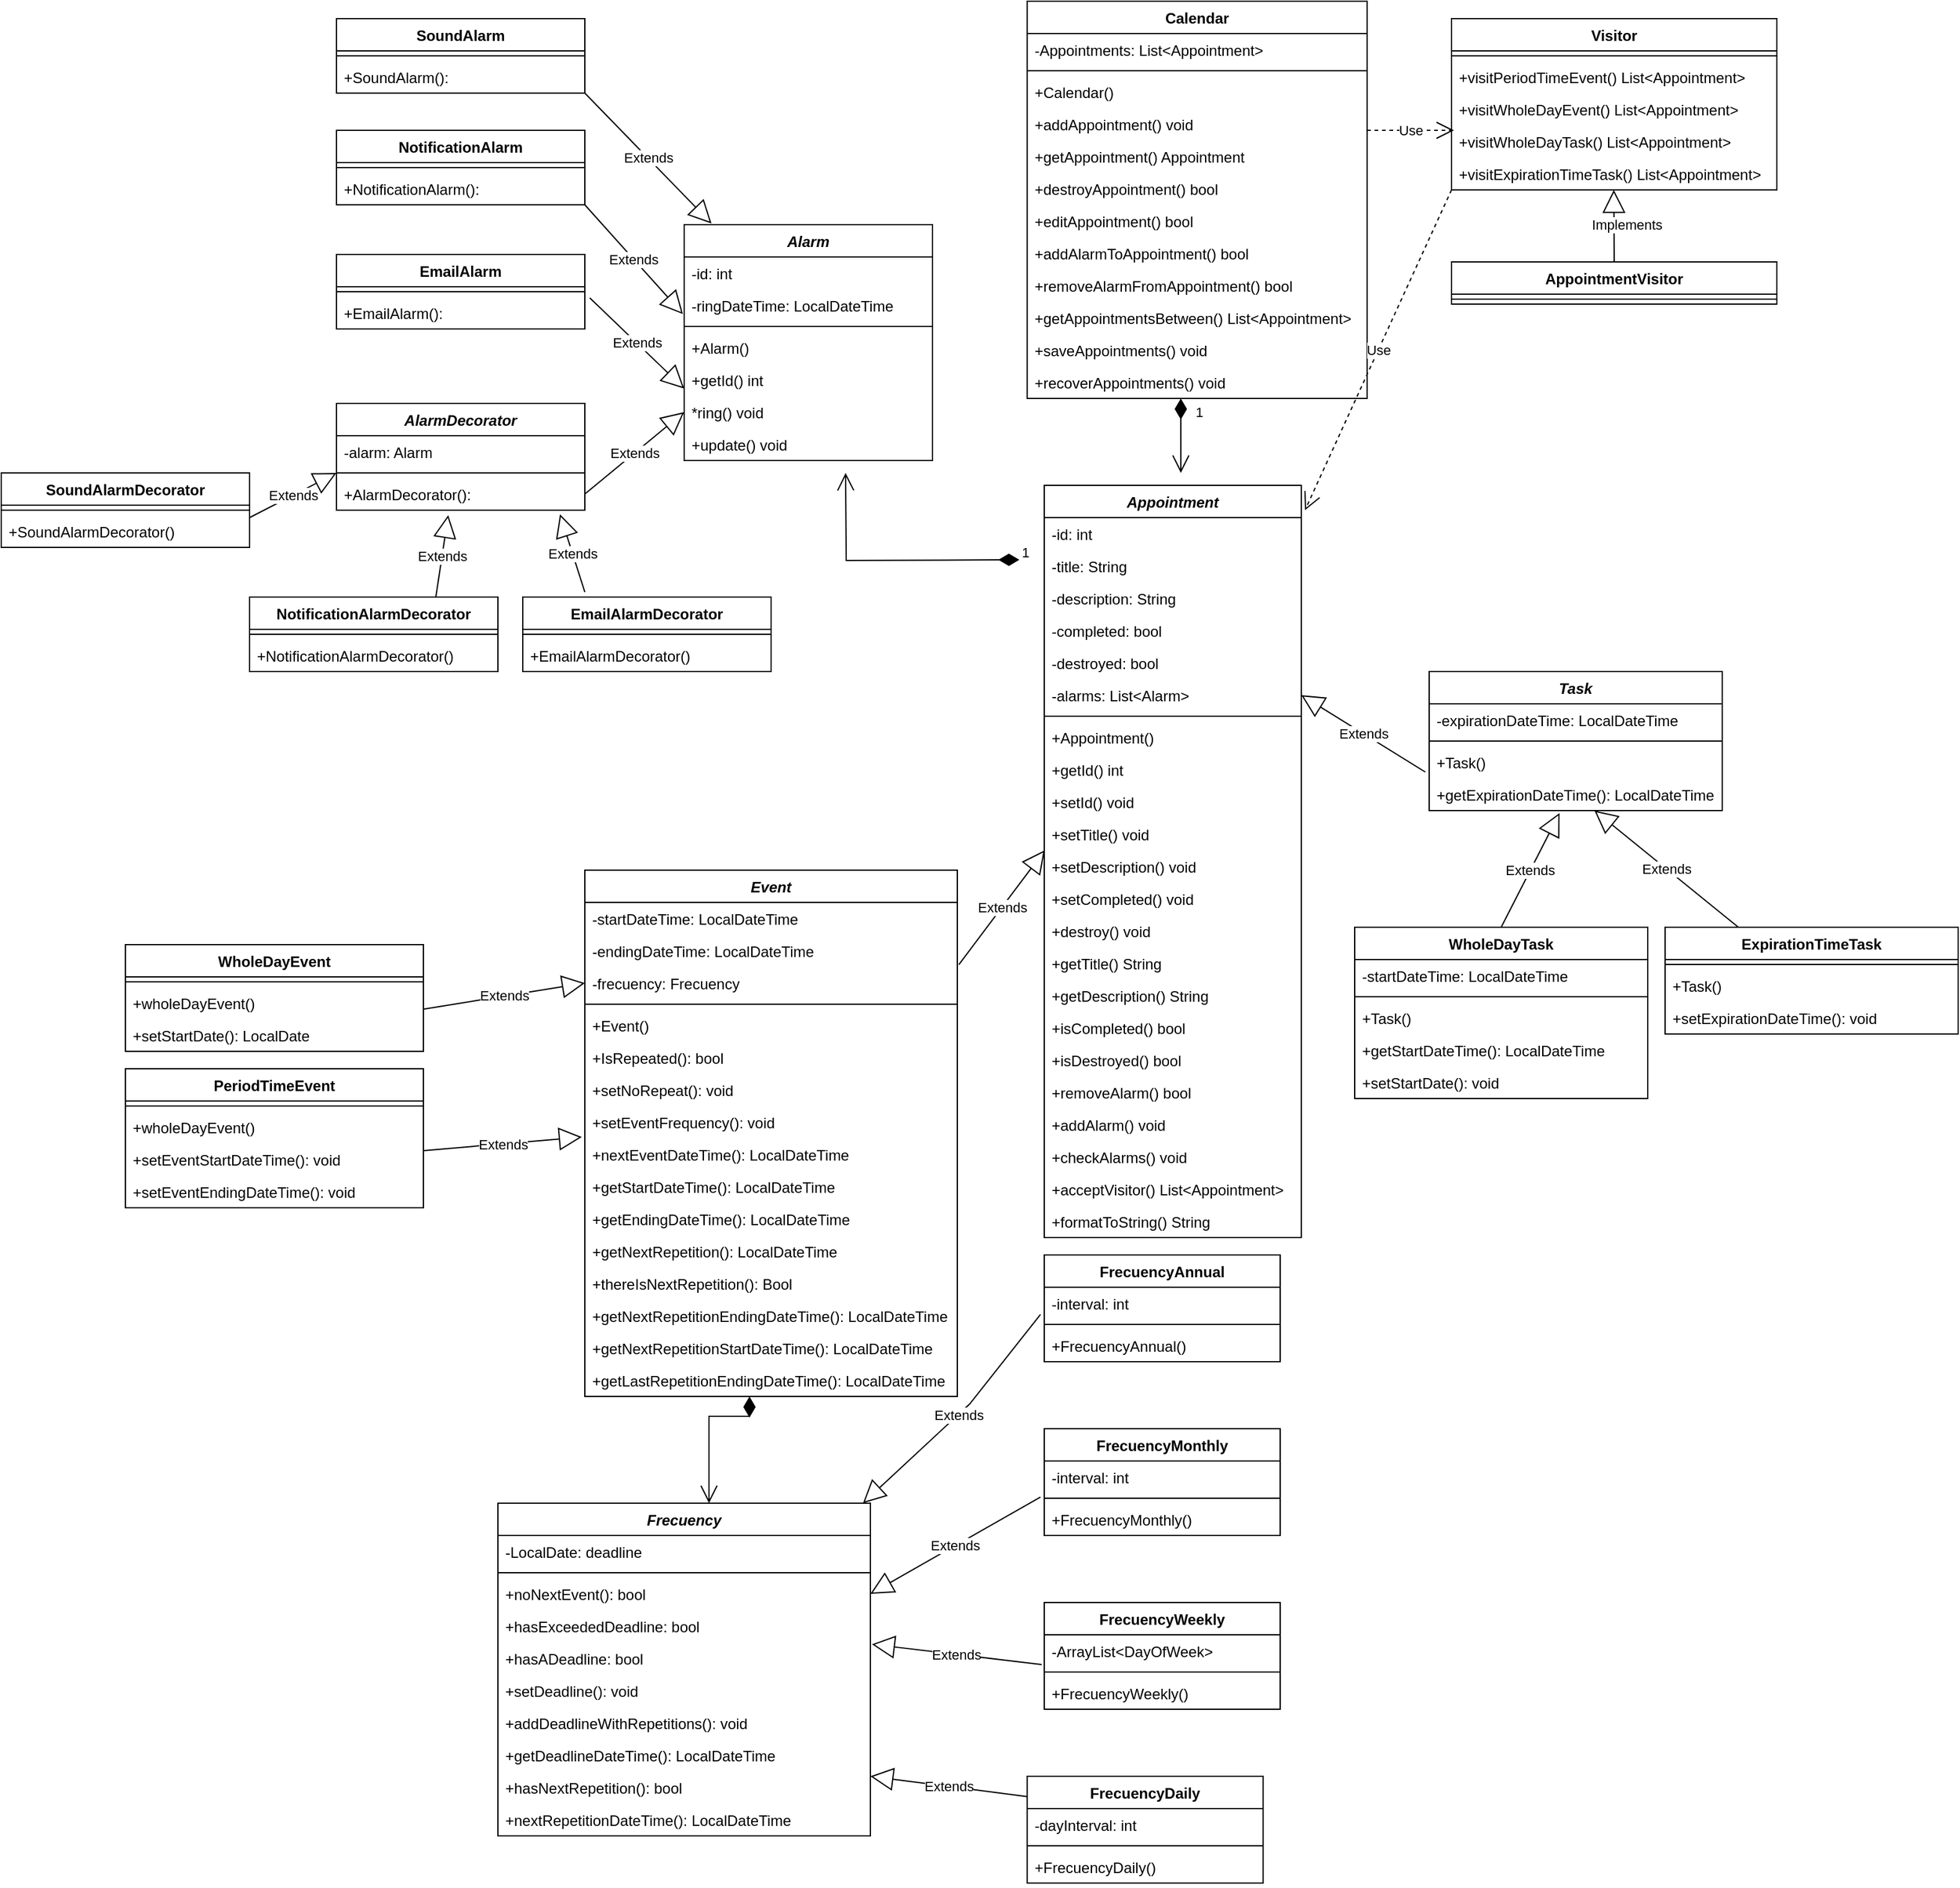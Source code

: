<mxfile version="20.3.0" type="device"><diagram id="C5RBs43oDa-KdzZeNtuy" name="Page-1"><mxGraphModel dx="2248" dy="2073" grid="1" gridSize="10" guides="1" tooltips="1" connect="1" arrows="1" fold="1" page="1" pageScale="1" pageWidth="827" pageHeight="1169" math="0" shadow="0"><root><mxCell id="WIyWlLk6GJQsqaUBKTNV-0"/><mxCell id="WIyWlLk6GJQsqaUBKTNV-1" parent="WIyWlLk6GJQsqaUBKTNV-0"/><mxCell id="myh4uGRj-QD2Ys2QT38W-1" value="Calendar" style="swimlane;fontStyle=1;align=center;verticalAlign=top;childLayout=stackLayout;horizontal=1;startSize=26;horizontalStack=0;resizeParent=1;resizeParentMax=0;resizeLast=0;collapsible=1;marginBottom=0;" parent="WIyWlLk6GJQsqaUBKTNV-1" vertex="1"><mxGeometry x="736.25" y="-230" width="273.75" height="320" as="geometry"/></mxCell><mxCell id="myh4uGRj-QD2Ys2QT38W-2" value="-Appointments: List&lt;Appointment&gt;" style="text;strokeColor=none;fillColor=none;align=left;verticalAlign=top;spacingLeft=4;spacingRight=4;overflow=hidden;rotatable=0;points=[[0,0.5],[1,0.5]];portConstraint=eastwest;" parent="myh4uGRj-QD2Ys2QT38W-1" vertex="1"><mxGeometry y="26" width="273.75" height="26" as="geometry"/></mxCell><mxCell id="myh4uGRj-QD2Ys2QT38W-4" value="" style="line;strokeWidth=1;fillColor=none;align=left;verticalAlign=middle;spacingTop=-1;spacingLeft=3;spacingRight=3;rotatable=0;labelPosition=right;points=[];portConstraint=eastwest;strokeColor=inherit;" parent="myh4uGRj-QD2Ys2QT38W-1" vertex="1"><mxGeometry y="52" width="273.75" height="8" as="geometry"/></mxCell><mxCell id="myh4uGRj-QD2Ys2QT38W-5" value="+Calendar()" style="text;strokeColor=none;fillColor=none;align=left;verticalAlign=top;spacingLeft=4;spacingRight=4;overflow=hidden;rotatable=0;points=[[0,0.5],[1,0.5]];portConstraint=eastwest;" parent="myh4uGRj-QD2Ys2QT38W-1" vertex="1"><mxGeometry y="60" width="273.75" height="26" as="geometry"/></mxCell><mxCell id="myh4uGRj-QD2Ys2QT38W-6" value="+addAppointment() void" style="text;strokeColor=none;fillColor=none;align=left;verticalAlign=top;spacingLeft=4;spacingRight=4;overflow=hidden;rotatable=0;points=[[0,0.5],[1,0.5]];portConstraint=eastwest;" parent="myh4uGRj-QD2Ys2QT38W-1" vertex="1"><mxGeometry y="86" width="273.75" height="26" as="geometry"/></mxCell><mxCell id="myh4uGRj-QD2Ys2QT38W-7" value="+getAppointment() Appointment" style="text;strokeColor=none;fillColor=none;align=left;verticalAlign=top;spacingLeft=4;spacingRight=4;overflow=hidden;rotatable=0;points=[[0,0.5],[1,0.5]];portConstraint=eastwest;" parent="myh4uGRj-QD2Ys2QT38W-1" vertex="1"><mxGeometry y="112" width="273.75" height="26" as="geometry"/></mxCell><mxCell id="myh4uGRj-QD2Ys2QT38W-8" value="+destroyAppointment() bool" style="text;strokeColor=none;fillColor=none;align=left;verticalAlign=top;spacingLeft=4;spacingRight=4;overflow=hidden;rotatable=0;points=[[0,0.5],[1,0.5]];portConstraint=eastwest;" parent="myh4uGRj-QD2Ys2QT38W-1" vertex="1"><mxGeometry y="138" width="273.75" height="26" as="geometry"/></mxCell><mxCell id="myh4uGRj-QD2Ys2QT38W-9" value="+editAppointment() bool" style="text;strokeColor=none;fillColor=none;align=left;verticalAlign=top;spacingLeft=4;spacingRight=4;overflow=hidden;rotatable=0;points=[[0,0.5],[1,0.5]];portConstraint=eastwest;" parent="myh4uGRj-QD2Ys2QT38W-1" vertex="1"><mxGeometry y="164" width="273.75" height="26" as="geometry"/></mxCell><mxCell id="Q7igFOliYhDdtTMrkHrr-0" value="+addAlarmToAppointment() bool" style="text;strokeColor=none;fillColor=none;align=left;verticalAlign=top;spacingLeft=4;spacingRight=4;overflow=hidden;rotatable=0;points=[[0,0.5],[1,0.5]];portConstraint=eastwest;" parent="myh4uGRj-QD2Ys2QT38W-1" vertex="1"><mxGeometry y="190" width="273.75" height="26" as="geometry"/></mxCell><mxCell id="Q7igFOliYhDdtTMrkHrr-1" value="+removeAlarmFromAppointment() bool" style="text;strokeColor=none;fillColor=none;align=left;verticalAlign=top;spacingLeft=4;spacingRight=4;overflow=hidden;rotatable=0;points=[[0,0.5],[1,0.5]];portConstraint=eastwest;" parent="myh4uGRj-QD2Ys2QT38W-1" vertex="1"><mxGeometry y="216" width="273.75" height="26" as="geometry"/></mxCell><mxCell id="WIIDIEkbApEfg6aCbq2t-8" value="+getAppointmentsBetween() List&lt;Appointment&gt;" style="text;strokeColor=none;fillColor=none;align=left;verticalAlign=top;spacingLeft=4;spacingRight=4;overflow=hidden;rotatable=0;points=[[0,0.5],[1,0.5]];portConstraint=eastwest;" parent="myh4uGRj-QD2Ys2QT38W-1" vertex="1"><mxGeometry y="242" width="273.75" height="26" as="geometry"/></mxCell><mxCell id="emJ-C7WNxWBe1-wjhhV_-0" value="+saveAppointments() void" style="text;strokeColor=none;fillColor=none;align=left;verticalAlign=top;spacingLeft=4;spacingRight=4;overflow=hidden;rotatable=0;points=[[0,0.5],[1,0.5]];portConstraint=eastwest;" parent="myh4uGRj-QD2Ys2QT38W-1" vertex="1"><mxGeometry y="268" width="273.75" height="26" as="geometry"/></mxCell><mxCell id="emJ-C7WNxWBe1-wjhhV_-1" value="+recoverAppointments() void" style="text;strokeColor=none;fillColor=none;align=left;verticalAlign=top;spacingLeft=4;spacingRight=4;overflow=hidden;rotatable=0;points=[[0,0.5],[1,0.5]];portConstraint=eastwest;" parent="myh4uGRj-QD2Ys2QT38W-1" vertex="1"><mxGeometry y="294" width="273.75" height="26" as="geometry"/></mxCell><mxCell id="myh4uGRj-QD2Ys2QT38W-11" value="Event" style="swimlane;fontStyle=3;align=center;verticalAlign=top;childLayout=stackLayout;horizontal=1;startSize=26;horizontalStack=0;resizeParent=1;resizeParentMax=0;resizeLast=0;collapsible=1;marginBottom=0;" parent="WIyWlLk6GJQsqaUBKTNV-1" vertex="1"><mxGeometry x="380" y="470" width="300" height="424" as="geometry"/></mxCell><mxCell id="myh4uGRj-QD2Ys2QT38W-13" value="-startDateTime: LocalDateTime" style="text;strokeColor=none;fillColor=none;align=left;verticalAlign=top;spacingLeft=4;spacingRight=4;overflow=hidden;rotatable=0;points=[[0,0.5],[1,0.5]];portConstraint=eastwest;" parent="myh4uGRj-QD2Ys2QT38W-11" vertex="1"><mxGeometry y="26" width="300" height="26" as="geometry"/></mxCell><mxCell id="f-iQGvYOYJZAraSMSVgm-6" value="-endingDateTime: LocalDateTime" style="text;strokeColor=none;fillColor=none;align=left;verticalAlign=top;spacingLeft=4;spacingRight=4;overflow=hidden;rotatable=0;points=[[0,0.5],[1,0.5]];portConstraint=eastwest;" parent="myh4uGRj-QD2Ys2QT38W-11" vertex="1"><mxGeometry y="52" width="300" height="26" as="geometry"/></mxCell><mxCell id="myh4uGRj-QD2Ys2QT38W-14" value="-frecuency: Frecuency" style="text;strokeColor=none;fillColor=none;align=left;verticalAlign=top;spacingLeft=4;spacingRight=4;overflow=hidden;rotatable=0;points=[[0,0.5],[1,0.5]];portConstraint=eastwest;" parent="myh4uGRj-QD2Ys2QT38W-11" vertex="1"><mxGeometry y="78" width="300" height="26" as="geometry"/></mxCell><mxCell id="myh4uGRj-QD2Ys2QT38W-15" value="" style="line;strokeWidth=1;fillColor=none;align=left;verticalAlign=middle;spacingTop=-1;spacingLeft=3;spacingRight=3;rotatable=0;labelPosition=right;points=[];portConstraint=eastwest;strokeColor=inherit;" parent="myh4uGRj-QD2Ys2QT38W-11" vertex="1"><mxGeometry y="104" width="300" height="8" as="geometry"/></mxCell><mxCell id="myh4uGRj-QD2Ys2QT38W-16" value="+Event()" style="text;strokeColor=none;fillColor=none;align=left;verticalAlign=top;spacingLeft=4;spacingRight=4;overflow=hidden;rotatable=0;points=[[0,0.5],[1,0.5]];portConstraint=eastwest;" parent="myh4uGRj-QD2Ys2QT38W-11" vertex="1"><mxGeometry y="112" width="300" height="26" as="geometry"/></mxCell><mxCell id="myh4uGRj-QD2Ys2QT38W-75" value="+IsRepeated(): bool" style="text;strokeColor=none;fillColor=none;align=left;verticalAlign=top;spacingLeft=4;spacingRight=4;overflow=hidden;rotatable=0;points=[[0,0.5],[1,0.5]];portConstraint=eastwest;" parent="myh4uGRj-QD2Ys2QT38W-11" vertex="1"><mxGeometry y="138" width="300" height="26" as="geometry"/></mxCell><mxCell id="myh4uGRj-QD2Ys2QT38W-77" value="+setNoRepeat(): void" style="text;strokeColor=none;fillColor=none;align=left;verticalAlign=top;spacingLeft=4;spacingRight=4;overflow=hidden;rotatable=0;points=[[0,0.5],[1,0.5]];portConstraint=eastwest;" parent="myh4uGRj-QD2Ys2QT38W-11" vertex="1"><mxGeometry y="164" width="300" height="26" as="geometry"/></mxCell><mxCell id="Ukv7ZoYXhCh_vEV92Rut-3" value="+setEventFrequency(): void" style="text;strokeColor=none;fillColor=none;align=left;verticalAlign=top;spacingLeft=4;spacingRight=4;overflow=hidden;rotatable=0;points=[[0,0.5],[1,0.5]];portConstraint=eastwest;" parent="myh4uGRj-QD2Ys2QT38W-11" vertex="1"><mxGeometry y="190" width="300" height="26" as="geometry"/></mxCell><mxCell id="myh4uGRj-QD2Ys2QT38W-80" value="+nextEventDateTime(): LocalDateTime" style="text;strokeColor=none;fillColor=none;align=left;verticalAlign=top;spacingLeft=4;spacingRight=4;overflow=hidden;rotatable=0;points=[[0,0.5],[1,0.5]];portConstraint=eastwest;" parent="myh4uGRj-QD2Ys2QT38W-11" vertex="1"><mxGeometry y="216" width="300" height="26" as="geometry"/></mxCell><mxCell id="dQuGqhkY-mQIlBnvqClp-3" value="+getStartDateTime(): LocalDateTime" style="text;strokeColor=none;fillColor=none;align=left;verticalAlign=top;spacingLeft=4;spacingRight=4;overflow=hidden;rotatable=0;points=[[0,0.5],[1,0.5]];portConstraint=eastwest;" parent="myh4uGRj-QD2Ys2QT38W-11" vertex="1"><mxGeometry y="242" width="300" height="26" as="geometry"/></mxCell><mxCell id="dQuGqhkY-mQIlBnvqClp-4" value="+getEndingDateTime(): LocalDateTime" style="text;strokeColor=none;fillColor=none;align=left;verticalAlign=top;spacingLeft=4;spacingRight=4;overflow=hidden;rotatable=0;points=[[0,0.5],[1,0.5]];portConstraint=eastwest;" parent="myh4uGRj-QD2Ys2QT38W-11" vertex="1"><mxGeometry y="268" width="300" height="26" as="geometry"/></mxCell><mxCell id="f-iQGvYOYJZAraSMSVgm-14" value="+getNextRepetition(): LocalDateTime" style="text;strokeColor=none;fillColor=none;align=left;verticalAlign=top;spacingLeft=4;spacingRight=4;overflow=hidden;rotatable=0;points=[[0,0.5],[1,0.5]];portConstraint=eastwest;" parent="myh4uGRj-QD2Ys2QT38W-11" vertex="1"><mxGeometry y="294" width="300" height="26" as="geometry"/></mxCell><mxCell id="WIIDIEkbApEfg6aCbq2t-1" value="+thereIsNextRepetition(): Bool" style="text;strokeColor=none;fillColor=none;align=left;verticalAlign=top;spacingLeft=4;spacingRight=4;overflow=hidden;rotatable=0;points=[[0,0.5],[1,0.5]];portConstraint=eastwest;" parent="myh4uGRj-QD2Ys2QT38W-11" vertex="1"><mxGeometry y="320" width="300" height="26" as="geometry"/></mxCell><mxCell id="WIIDIEkbApEfg6aCbq2t-2" value="+getNextRepetitionEndingDateTime(): LocalDateTime" style="text;strokeColor=none;fillColor=none;align=left;verticalAlign=top;spacingLeft=4;spacingRight=4;overflow=hidden;rotatable=0;points=[[0,0.5],[1,0.5]];portConstraint=eastwest;" parent="myh4uGRj-QD2Ys2QT38W-11" vertex="1"><mxGeometry y="346" width="300" height="26" as="geometry"/></mxCell><mxCell id="WIIDIEkbApEfg6aCbq2t-4" value="+getNextRepetitionStartDateTime(): LocalDateTime" style="text;strokeColor=none;fillColor=none;align=left;verticalAlign=top;spacingLeft=4;spacingRight=4;overflow=hidden;rotatable=0;points=[[0,0.5],[1,0.5]];portConstraint=eastwest;" parent="myh4uGRj-QD2Ys2QT38W-11" vertex="1"><mxGeometry y="372" width="300" height="26" as="geometry"/></mxCell><mxCell id="WIIDIEkbApEfg6aCbq2t-3" value="+getLastRepetitionEndingDateTime(): LocalDateTime" style="text;strokeColor=none;fillColor=none;align=left;verticalAlign=top;spacingLeft=4;spacingRight=4;overflow=hidden;rotatable=0;points=[[0,0.5],[1,0.5]];portConstraint=eastwest;" parent="myh4uGRj-QD2Ys2QT38W-11" vertex="1"><mxGeometry y="398" width="300" height="26" as="geometry"/></mxCell><mxCell id="myh4uGRj-QD2Ys2QT38W-19" value="Task" style="swimlane;fontStyle=3;align=center;verticalAlign=top;childLayout=stackLayout;horizontal=1;startSize=26;horizontalStack=0;resizeParent=1;resizeParentMax=0;resizeLast=0;collapsible=1;marginBottom=0;" parent="WIyWlLk6GJQsqaUBKTNV-1" vertex="1"><mxGeometry x="1060" y="310" width="236" height="112" as="geometry"/></mxCell><mxCell id="myh4uGRj-QD2Ys2QT38W-20" value="-expirationDateTime: LocalDateTime" style="text;strokeColor=none;fillColor=none;align=left;verticalAlign=top;spacingLeft=4;spacingRight=4;overflow=hidden;rotatable=0;points=[[0,0.5],[1,0.5]];portConstraint=eastwest;" parent="myh4uGRj-QD2Ys2QT38W-19" vertex="1"><mxGeometry y="26" width="236" height="26" as="geometry"/></mxCell><mxCell id="myh4uGRj-QD2Ys2QT38W-22" value="" style="line;strokeWidth=1;fillColor=none;align=left;verticalAlign=middle;spacingTop=-1;spacingLeft=3;spacingRight=3;rotatable=0;labelPosition=right;points=[];portConstraint=eastwest;strokeColor=inherit;" parent="myh4uGRj-QD2Ys2QT38W-19" vertex="1"><mxGeometry y="52" width="236" height="8" as="geometry"/></mxCell><mxCell id="myh4uGRj-QD2Ys2QT38W-23" value="+Task()" style="text;strokeColor=none;fillColor=none;align=left;verticalAlign=top;spacingLeft=4;spacingRight=4;overflow=hidden;rotatable=0;points=[[0,0.5],[1,0.5]];portConstraint=eastwest;" parent="myh4uGRj-QD2Ys2QT38W-19" vertex="1"><mxGeometry y="60" width="236" height="26" as="geometry"/></mxCell><mxCell id="myh4uGRj-QD2Ys2QT38W-25" value="+getExpirationDateTime(): LocalDateTime" style="text;strokeColor=none;fillColor=none;align=left;verticalAlign=top;spacingLeft=4;spacingRight=4;overflow=hidden;rotatable=0;points=[[0,0.5],[1,0.5]];portConstraint=eastwest;" parent="myh4uGRj-QD2Ys2QT38W-19" vertex="1"><mxGeometry y="86" width="236" height="26" as="geometry"/></mxCell><mxCell id="myh4uGRj-QD2Ys2QT38W-30" value="Appointment" style="swimlane;fontStyle=3;align=center;verticalAlign=top;childLayout=stackLayout;horizontal=1;startSize=26;horizontalStack=0;resizeParent=1;resizeParentMax=0;resizeLast=0;collapsible=1;marginBottom=0;" parent="WIyWlLk6GJQsqaUBKTNV-1" vertex="1"><mxGeometry x="750" y="160" width="207" height="606" as="geometry"/></mxCell><mxCell id="myh4uGRj-QD2Ys2QT38W-31" value="-id: int" style="text;strokeColor=none;fillColor=none;align=left;verticalAlign=top;spacingLeft=4;spacingRight=4;overflow=hidden;rotatable=0;points=[[0,0.5],[1,0.5]];portConstraint=eastwest;" parent="myh4uGRj-QD2Ys2QT38W-30" vertex="1"><mxGeometry y="26" width="207" height="26" as="geometry"/></mxCell><mxCell id="myh4uGRj-QD2Ys2QT38W-32" value="-title: String" style="text;strokeColor=none;fillColor=none;align=left;verticalAlign=top;spacingLeft=4;spacingRight=4;overflow=hidden;rotatable=0;points=[[0,0.5],[1,0.5]];portConstraint=eastwest;" parent="myh4uGRj-QD2Ys2QT38W-30" vertex="1"><mxGeometry y="52" width="207" height="26" as="geometry"/></mxCell><mxCell id="myh4uGRj-QD2Ys2QT38W-33" value="-description: String" style="text;strokeColor=none;fillColor=none;align=left;verticalAlign=top;spacingLeft=4;spacingRight=4;overflow=hidden;rotatable=0;points=[[0,0.5],[1,0.5]];portConstraint=eastwest;" parent="myh4uGRj-QD2Ys2QT38W-30" vertex="1"><mxGeometry y="78" width="207" height="26" as="geometry"/></mxCell><mxCell id="myh4uGRj-QD2Ys2QT38W-34" value="-completed: bool" style="text;strokeColor=none;fillColor=none;align=left;verticalAlign=top;spacingLeft=4;spacingRight=4;overflow=hidden;rotatable=0;points=[[0,0.5],[1,0.5]];portConstraint=eastwest;" parent="myh4uGRj-QD2Ys2QT38W-30" vertex="1"><mxGeometry y="104" width="207" height="26" as="geometry"/></mxCell><mxCell id="myh4uGRj-QD2Ys2QT38W-35" value="-destroyed: bool" style="text;strokeColor=none;fillColor=none;align=left;verticalAlign=top;spacingLeft=4;spacingRight=4;overflow=hidden;rotatable=0;points=[[0,0.5],[1,0.5]];portConstraint=eastwest;" parent="myh4uGRj-QD2Ys2QT38W-30" vertex="1"><mxGeometry y="130" width="207" height="26" as="geometry"/></mxCell><mxCell id="dXZt7LCiczb7P4TXS2ux-1" value="-alarms: List&lt;Alarm&gt;&#10;" style="text;strokeColor=none;fillColor=none;align=left;verticalAlign=top;spacingLeft=4;spacingRight=4;overflow=hidden;rotatable=0;points=[[0,0.5],[1,0.5]];portConstraint=eastwest;" parent="myh4uGRj-QD2Ys2QT38W-30" vertex="1"><mxGeometry y="156" width="207" height="26" as="geometry"/></mxCell><mxCell id="myh4uGRj-QD2Ys2QT38W-36" value="" style="line;strokeWidth=1;fillColor=none;align=left;verticalAlign=middle;spacingTop=-1;spacingLeft=3;spacingRight=3;rotatable=0;labelPosition=right;points=[];portConstraint=eastwest;strokeColor=inherit;" parent="myh4uGRj-QD2Ys2QT38W-30" vertex="1"><mxGeometry y="182" width="207" height="8" as="geometry"/></mxCell><mxCell id="myh4uGRj-QD2Ys2QT38W-37" value="+Appointment()" style="text;strokeColor=none;fillColor=none;align=left;verticalAlign=top;spacingLeft=4;spacingRight=4;overflow=hidden;rotatable=0;points=[[0,0.5],[1,0.5]];portConstraint=eastwest;" parent="myh4uGRj-QD2Ys2QT38W-30" vertex="1"><mxGeometry y="190" width="207" height="26" as="geometry"/></mxCell><mxCell id="SsGjg2wgOROL6Be0ZiU8-10" value="+getId() int" style="text;strokeColor=none;fillColor=none;align=left;verticalAlign=top;spacingLeft=4;spacingRight=4;overflow=hidden;rotatable=0;points=[[0,0.5],[1,0.5]];portConstraint=eastwest;" parent="myh4uGRj-QD2Ys2QT38W-30" vertex="1"><mxGeometry y="216" width="207" height="26" as="geometry"/></mxCell><mxCell id="SsGjg2wgOROL6Be0ZiU8-11" value="+setId() void" style="text;strokeColor=none;fillColor=none;align=left;verticalAlign=top;spacingLeft=4;spacingRight=4;overflow=hidden;rotatable=0;points=[[0,0.5],[1,0.5]];portConstraint=eastwest;" parent="myh4uGRj-QD2Ys2QT38W-30" vertex="1"><mxGeometry y="242" width="207" height="26" as="geometry"/></mxCell><mxCell id="myh4uGRj-QD2Ys2QT38W-38" value="+setTitle() void" style="text;strokeColor=none;fillColor=none;align=left;verticalAlign=top;spacingLeft=4;spacingRight=4;overflow=hidden;rotatable=0;points=[[0,0.5],[1,0.5]];portConstraint=eastwest;" parent="myh4uGRj-QD2Ys2QT38W-30" vertex="1"><mxGeometry y="268" width="207" height="26" as="geometry"/></mxCell><mxCell id="myh4uGRj-QD2Ys2QT38W-39" value="+setDescription() void" style="text;strokeColor=none;fillColor=none;align=left;verticalAlign=top;spacingLeft=4;spacingRight=4;overflow=hidden;rotatable=0;points=[[0,0.5],[1,0.5]];portConstraint=eastwest;" parent="myh4uGRj-QD2Ys2QT38W-30" vertex="1"><mxGeometry y="294" width="207" height="26" as="geometry"/></mxCell><mxCell id="myh4uGRj-QD2Ys2QT38W-40" value="+setCompleted() void" style="text;strokeColor=none;fillColor=none;align=left;verticalAlign=top;spacingLeft=4;spacingRight=4;overflow=hidden;rotatable=0;points=[[0,0.5],[1,0.5]];portConstraint=eastwest;" parent="myh4uGRj-QD2Ys2QT38W-30" vertex="1"><mxGeometry y="320" width="207" height="26" as="geometry"/></mxCell><mxCell id="myh4uGRj-QD2Ys2QT38W-41" value="+destroy() void" style="text;strokeColor=none;fillColor=none;align=left;verticalAlign=top;spacingLeft=4;spacingRight=4;overflow=hidden;rotatable=0;points=[[0,0.5],[1,0.5]];portConstraint=eastwest;" parent="myh4uGRj-QD2Ys2QT38W-30" vertex="1"><mxGeometry y="346" width="207" height="26" as="geometry"/></mxCell><mxCell id="myh4uGRj-QD2Ys2QT38W-42" value="+getTitle() String" style="text;strokeColor=none;fillColor=none;align=left;verticalAlign=top;spacingLeft=4;spacingRight=4;overflow=hidden;rotatable=0;points=[[0,0.5],[1,0.5]];portConstraint=eastwest;" parent="myh4uGRj-QD2Ys2QT38W-30" vertex="1"><mxGeometry y="372" width="207" height="26" as="geometry"/></mxCell><mxCell id="myh4uGRj-QD2Ys2QT38W-43" value="+getDescription() String" style="text;strokeColor=none;fillColor=none;align=left;verticalAlign=top;spacingLeft=4;spacingRight=4;overflow=hidden;rotatable=0;points=[[0,0.5],[1,0.5]];portConstraint=eastwest;" parent="myh4uGRj-QD2Ys2QT38W-30" vertex="1"><mxGeometry y="398" width="207" height="26" as="geometry"/></mxCell><mxCell id="myh4uGRj-QD2Ys2QT38W-44" value="+isCompleted() bool" style="text;strokeColor=none;fillColor=none;align=left;verticalAlign=top;spacingLeft=4;spacingRight=4;overflow=hidden;rotatable=0;points=[[0,0.5],[1,0.5]];portConstraint=eastwest;" parent="myh4uGRj-QD2Ys2QT38W-30" vertex="1"><mxGeometry y="424" width="207" height="26" as="geometry"/></mxCell><mxCell id="dXZt7LCiczb7P4TXS2ux-2" value="+isDestroyed() bool" style="text;strokeColor=none;fillColor=none;align=left;verticalAlign=top;spacingLeft=4;spacingRight=4;overflow=hidden;rotatable=0;points=[[0,0.5],[1,0.5]];portConstraint=eastwest;" parent="myh4uGRj-QD2Ys2QT38W-30" vertex="1"><mxGeometry y="450" width="207" height="26" as="geometry"/></mxCell><mxCell id="SsGjg2wgOROL6Be0ZiU8-12" value="+removeAlarm() bool" style="text;strokeColor=none;fillColor=none;align=left;verticalAlign=top;spacingLeft=4;spacingRight=4;overflow=hidden;rotatable=0;points=[[0,0.5],[1,0.5]];portConstraint=eastwest;" parent="myh4uGRj-QD2Ys2QT38W-30" vertex="1"><mxGeometry y="476" width="207" height="26" as="geometry"/></mxCell><mxCell id="SsGjg2wgOROL6Be0ZiU8-13" value="+addAlarm() void" style="text;strokeColor=none;fillColor=none;align=left;verticalAlign=top;spacingLeft=4;spacingRight=4;overflow=hidden;rotatable=0;points=[[0,0.5],[1,0.5]];portConstraint=eastwest;" parent="myh4uGRj-QD2Ys2QT38W-30" vertex="1"><mxGeometry y="502" width="207" height="26" as="geometry"/></mxCell><mxCell id="SsGjg2wgOROL6Be0ZiU8-14" value="+checkAlarms() void" style="text;strokeColor=none;fillColor=none;align=left;verticalAlign=top;spacingLeft=4;spacingRight=4;overflow=hidden;rotatable=0;points=[[0,0.5],[1,0.5]];portConstraint=eastwest;" parent="myh4uGRj-QD2Ys2QT38W-30" vertex="1"><mxGeometry y="528" width="207" height="26" as="geometry"/></mxCell><mxCell id="WIIDIEkbApEfg6aCbq2t-0" value="+acceptVisitor() List&lt;Appointment&gt;" style="text;strokeColor=none;fillColor=none;align=left;verticalAlign=top;spacingLeft=4;spacingRight=4;overflow=hidden;rotatable=0;points=[[0,0.5],[1,0.5]];portConstraint=eastwest;" parent="myh4uGRj-QD2Ys2QT38W-30" vertex="1"><mxGeometry y="554" width="207" height="26" as="geometry"/></mxCell><mxCell id="3folLrPTYcZKAippKeD5-0" value="+formatToString() String" style="text;strokeColor=none;fillColor=none;align=left;verticalAlign=top;spacingLeft=4;spacingRight=4;overflow=hidden;rotatable=0;points=[[0,0.5],[1,0.5]];portConstraint=eastwest;" vertex="1" parent="myh4uGRj-QD2Ys2QT38W-30"><mxGeometry y="580" width="207" height="26" as="geometry"/></mxCell><mxCell id="myh4uGRj-QD2Ys2QT38W-57" value="Alarm" style="swimlane;fontStyle=3;align=center;verticalAlign=top;childLayout=stackLayout;horizontal=1;startSize=26;horizontalStack=0;resizeParent=1;resizeParentMax=0;resizeLast=0;collapsible=1;marginBottom=0;" parent="WIyWlLk6GJQsqaUBKTNV-1" vertex="1"><mxGeometry x="460" y="-50" width="200" height="190" as="geometry"/></mxCell><mxCell id="myh4uGRj-QD2Ys2QT38W-58" value="-id: int&#10;" style="text;strokeColor=none;fillColor=none;align=left;verticalAlign=top;spacingLeft=4;spacingRight=4;overflow=hidden;rotatable=0;points=[[0,0.5],[1,0.5]];portConstraint=eastwest;" parent="myh4uGRj-QD2Ys2QT38W-57" vertex="1"><mxGeometry y="26" width="200" height="26" as="geometry"/></mxCell><mxCell id="myh4uGRj-QD2Ys2QT38W-60" value="-ringDateTime: LocalDateTime" style="text;strokeColor=none;fillColor=none;align=left;verticalAlign=top;spacingLeft=4;spacingRight=4;overflow=hidden;rotatable=0;points=[[0,0.5],[1,0.5]];portConstraint=eastwest;" parent="myh4uGRj-QD2Ys2QT38W-57" vertex="1"><mxGeometry y="52" width="200" height="26" as="geometry"/></mxCell><mxCell id="myh4uGRj-QD2Ys2QT38W-62" value="" style="line;strokeWidth=1;fillColor=none;align=left;verticalAlign=middle;spacingTop=-1;spacingLeft=3;spacingRight=3;rotatable=0;labelPosition=right;points=[];portConstraint=eastwest;strokeColor=inherit;" parent="myh4uGRj-QD2Ys2QT38W-57" vertex="1"><mxGeometry y="78" width="200" height="8" as="geometry"/></mxCell><mxCell id="myh4uGRj-QD2Ys2QT38W-63" value="+Alarm()" style="text;strokeColor=none;fillColor=none;align=left;verticalAlign=top;spacingLeft=4;spacingRight=4;overflow=hidden;rotatable=0;points=[[0,0.5],[1,0.5]];portConstraint=eastwest;" parent="myh4uGRj-QD2Ys2QT38W-57" vertex="1"><mxGeometry y="86" width="200" height="26" as="geometry"/></mxCell><mxCell id="SsGjg2wgOROL6Be0ZiU8-25" value="+getId() int" style="text;strokeColor=none;fillColor=none;align=left;verticalAlign=top;spacingLeft=4;spacingRight=4;overflow=hidden;rotatable=0;points=[[0,0.5],[1,0.5]];portConstraint=eastwest;" parent="myh4uGRj-QD2Ys2QT38W-57" vertex="1"><mxGeometry y="112" width="200" height="26" as="geometry"/></mxCell><mxCell id="myh4uGRj-QD2Ys2QT38W-65" value="*ring() void" style="text;strokeColor=none;fillColor=none;align=left;verticalAlign=top;spacingLeft=4;spacingRight=4;overflow=hidden;rotatable=0;points=[[0,0.5],[1,0.5]];portConstraint=eastwest;" parent="myh4uGRj-QD2Ys2QT38W-57" vertex="1"><mxGeometry y="138" width="200" height="26" as="geometry"/></mxCell><mxCell id="SsGjg2wgOROL6Be0ZiU8-26" value="+update() void" style="text;strokeColor=none;fillColor=none;align=left;verticalAlign=top;spacingLeft=4;spacingRight=4;overflow=hidden;rotatable=0;points=[[0,0.5],[1,0.5]];portConstraint=eastwest;" parent="myh4uGRj-QD2Ys2QT38W-57" vertex="1"><mxGeometry y="164" width="200" height="26" as="geometry"/></mxCell><mxCell id="myh4uGRj-QD2Ys2QT38W-82" value="Frecuency" style="swimlane;fontStyle=3;align=center;verticalAlign=top;childLayout=stackLayout;horizontal=1;startSize=26;horizontalStack=0;resizeParent=1;resizeParentMax=0;resizeLast=0;collapsible=1;marginBottom=0;" parent="WIyWlLk6GJQsqaUBKTNV-1" vertex="1"><mxGeometry x="310" y="980" width="300" height="268" as="geometry"/></mxCell><mxCell id="f-iQGvYOYJZAraSMSVgm-12" value="-LocalDate: deadline" style="text;strokeColor=none;fillColor=none;align=left;verticalAlign=top;spacingLeft=4;spacingRight=4;overflow=hidden;rotatable=0;points=[[0,0.5],[1,0.5]];portConstraint=eastwest;" parent="myh4uGRj-QD2Ys2QT38W-82" vertex="1"><mxGeometry y="26" width="300" height="26" as="geometry"/></mxCell><mxCell id="myh4uGRj-QD2Ys2QT38W-86" value="" style="line;strokeWidth=1;fillColor=none;align=left;verticalAlign=middle;spacingTop=-1;spacingLeft=3;spacingRight=3;rotatable=0;labelPosition=right;points=[];portConstraint=eastwest;strokeColor=inherit;" parent="myh4uGRj-QD2Ys2QT38W-82" vertex="1"><mxGeometry y="52" width="300" height="8" as="geometry"/></mxCell><mxCell id="UlcajejMcA1xwSPLHUcg-7" value="+noNextEvent(): bool" style="text;strokeColor=none;fillColor=none;align=left;verticalAlign=top;spacingLeft=4;spacingRight=4;overflow=hidden;rotatable=0;points=[[0,0.5],[1,0.5]];portConstraint=eastwest;" parent="myh4uGRj-QD2Ys2QT38W-82" vertex="1"><mxGeometry y="60" width="300" height="26" as="geometry"/></mxCell><mxCell id="myh4uGRj-QD2Ys2QT38W-89" value="+hasExceededDeadline: bool" style="text;strokeColor=none;fillColor=none;align=left;verticalAlign=top;spacingLeft=4;spacingRight=4;overflow=hidden;rotatable=0;points=[[0,0.5],[1,0.5]];portConstraint=eastwest;" parent="myh4uGRj-QD2Ys2QT38W-82" vertex="1"><mxGeometry y="86" width="300" height="26" as="geometry"/></mxCell><mxCell id="-sZX8hEbI0qPaqUFyZtb-0" value="+hasADeadline: bool" style="text;strokeColor=none;fillColor=none;align=left;verticalAlign=top;spacingLeft=4;spacingRight=4;overflow=hidden;rotatable=0;points=[[0,0.5],[1,0.5]];portConstraint=eastwest;" parent="myh4uGRj-QD2Ys2QT38W-82" vertex="1"><mxGeometry y="112" width="300" height="26" as="geometry"/></mxCell><mxCell id="f-iQGvYOYJZAraSMSVgm-13" value="+setDeadline(): void" style="text;strokeColor=none;fillColor=none;align=left;verticalAlign=top;spacingLeft=4;spacingRight=4;overflow=hidden;rotatable=0;points=[[0,0.5],[1,0.5]];portConstraint=eastwest;" parent="myh4uGRj-QD2Ys2QT38W-82" vertex="1"><mxGeometry y="138" width="300" height="26" as="geometry"/></mxCell><mxCell id="f-iQGvYOYJZAraSMSVgm-15" style="edgeStyle=orthogonalEdgeStyle;rounded=0;orthogonalLoop=1;jettySize=auto;html=1;exitX=1;exitY=0.5;exitDx=0;exitDy=0;" parent="myh4uGRj-QD2Ys2QT38W-82" source="f-iQGvYOYJZAraSMSVgm-12" target="f-iQGvYOYJZAraSMSVgm-12" edge="1"><mxGeometry relative="1" as="geometry"/></mxCell><mxCell id="-sZX8hEbI0qPaqUFyZtb-3" value="+addDeadlineWithRepetitions(): void" style="text;strokeColor=none;fillColor=none;align=left;verticalAlign=top;spacingLeft=4;spacingRight=4;overflow=hidden;rotatable=0;points=[[0,0.5],[1,0.5]];portConstraint=eastwest;" parent="myh4uGRj-QD2Ys2QT38W-82" vertex="1"><mxGeometry y="164" width="300" height="26" as="geometry"/></mxCell><mxCell id="WIIDIEkbApEfg6aCbq2t-5" value="+getDeadlineDateTime(): LocalDateTime" style="text;strokeColor=none;fillColor=none;align=left;verticalAlign=top;spacingLeft=4;spacingRight=4;overflow=hidden;rotatable=0;points=[[0,0.5],[1,0.5]];portConstraint=eastwest;" parent="myh4uGRj-QD2Ys2QT38W-82" vertex="1"><mxGeometry y="190" width="300" height="26" as="geometry"/></mxCell><mxCell id="WIIDIEkbApEfg6aCbq2t-6" value="+hasNextRepetition(): bool" style="text;strokeColor=none;fillColor=none;align=left;verticalAlign=top;spacingLeft=4;spacingRight=4;overflow=hidden;rotatable=0;points=[[0,0.5],[1,0.5]];portConstraint=eastwest;" parent="myh4uGRj-QD2Ys2QT38W-82" vertex="1"><mxGeometry y="216" width="300" height="26" as="geometry"/></mxCell><mxCell id="WIIDIEkbApEfg6aCbq2t-7" value="+nextRepetitionDateTime(): LocalDateTime" style="text;strokeColor=none;fillColor=none;align=left;verticalAlign=top;spacingLeft=4;spacingRight=4;overflow=hidden;rotatable=0;points=[[0,0.5],[1,0.5]];portConstraint=eastwest;" parent="myh4uGRj-QD2Ys2QT38W-82" vertex="1"><mxGeometry y="242" width="300" height="26" as="geometry"/></mxCell><mxCell id="Ukv7ZoYXhCh_vEV92Rut-5" value="WholeDayEvent" style="swimlane;fontStyle=1;align=center;verticalAlign=top;childLayout=stackLayout;horizontal=1;startSize=26;horizontalStack=0;resizeParent=1;resizeParentMax=0;resizeLast=0;collapsible=1;marginBottom=0;" parent="WIyWlLk6GJQsqaUBKTNV-1" vertex="1"><mxGeometry x="10" y="530" width="240" height="86" as="geometry"/></mxCell><mxCell id="Ukv7ZoYXhCh_vEV92Rut-8" value="" style="line;strokeWidth=1;fillColor=none;align=left;verticalAlign=middle;spacingTop=-1;spacingLeft=3;spacingRight=3;rotatable=0;labelPosition=right;points=[];portConstraint=eastwest;strokeColor=inherit;" parent="Ukv7ZoYXhCh_vEV92Rut-5" vertex="1"><mxGeometry y="26" width="240" height="8" as="geometry"/></mxCell><mxCell id="Ukv7ZoYXhCh_vEV92Rut-9" value="+wholeDayEvent()" style="text;strokeColor=none;fillColor=none;align=left;verticalAlign=top;spacingLeft=4;spacingRight=4;overflow=hidden;rotatable=0;points=[[0,0.5],[1,0.5]];portConstraint=eastwest;" parent="Ukv7ZoYXhCh_vEV92Rut-5" vertex="1"><mxGeometry y="34" width="240" height="26" as="geometry"/></mxCell><mxCell id="Ukv7ZoYXhCh_vEV92Rut-17" value="+setStartDate(): LocalDate" style="text;strokeColor=none;fillColor=none;align=left;verticalAlign=top;spacingLeft=4;spacingRight=4;overflow=hidden;rotatable=0;points=[[0,0.5],[1,0.5]];portConstraint=eastwest;" parent="Ukv7ZoYXhCh_vEV92Rut-5" vertex="1"><mxGeometry y="60" width="240" height="26" as="geometry"/></mxCell><mxCell id="Ukv7ZoYXhCh_vEV92Rut-31" value="FrecuencyDaily&#10;" style="swimlane;fontStyle=1;align=center;verticalAlign=top;childLayout=stackLayout;horizontal=1;startSize=26;horizontalStack=0;resizeParent=1;resizeParentMax=0;resizeLast=0;collapsible=1;marginBottom=0;" parent="WIyWlLk6GJQsqaUBKTNV-1" vertex="1"><mxGeometry x="736.25" y="1200" width="190" height="86" as="geometry"/></mxCell><mxCell id="Ukv7ZoYXhCh_vEV92Rut-32" value="-dayInterval: int" style="text;strokeColor=none;fillColor=none;align=left;verticalAlign=top;spacingLeft=4;spacingRight=4;overflow=hidden;rotatable=0;points=[[0,0.5],[1,0.5]];portConstraint=eastwest;" parent="Ukv7ZoYXhCh_vEV92Rut-31" vertex="1"><mxGeometry y="26" width="190" height="26" as="geometry"/></mxCell><mxCell id="Ukv7ZoYXhCh_vEV92Rut-35" value="" style="line;strokeWidth=1;fillColor=none;align=left;verticalAlign=middle;spacingTop=-1;spacingLeft=3;spacingRight=3;rotatable=0;labelPosition=right;points=[];portConstraint=eastwest;strokeColor=inherit;" parent="Ukv7ZoYXhCh_vEV92Rut-31" vertex="1"><mxGeometry y="52" width="190" height="8" as="geometry"/></mxCell><mxCell id="Ukv7ZoYXhCh_vEV92Rut-36" value="+FrecuencyDaily()" style="text;strokeColor=none;fillColor=none;align=left;verticalAlign=top;spacingLeft=4;spacingRight=4;overflow=hidden;rotatable=0;points=[[0,0.5],[1,0.5]];portConstraint=eastwest;" parent="Ukv7ZoYXhCh_vEV92Rut-31" vertex="1"><mxGeometry y="60" width="190" height="26" as="geometry"/></mxCell><mxCell id="Ukv7ZoYXhCh_vEV92Rut-49" value="FrecuencyWeekly" style="swimlane;fontStyle=1;align=center;verticalAlign=top;childLayout=stackLayout;horizontal=1;startSize=26;horizontalStack=0;resizeParent=1;resizeParentMax=0;resizeLast=0;collapsible=1;marginBottom=0;" parent="WIyWlLk6GJQsqaUBKTNV-1" vertex="1"><mxGeometry x="750" y="1060" width="190" height="86" as="geometry"/></mxCell><mxCell id="Ukv7ZoYXhCh_vEV92Rut-50" value="-ArrayList&lt;DayOfWeek&gt;" style="text;strokeColor=none;fillColor=none;align=left;verticalAlign=top;spacingLeft=4;spacingRight=4;overflow=hidden;rotatable=0;points=[[0,0.5],[1,0.5]];portConstraint=eastwest;" parent="Ukv7ZoYXhCh_vEV92Rut-49" vertex="1"><mxGeometry y="26" width="190" height="26" as="geometry"/></mxCell><mxCell id="Ukv7ZoYXhCh_vEV92Rut-51" value="" style="line;strokeWidth=1;fillColor=none;align=left;verticalAlign=middle;spacingTop=-1;spacingLeft=3;spacingRight=3;rotatable=0;labelPosition=right;points=[];portConstraint=eastwest;strokeColor=inherit;" parent="Ukv7ZoYXhCh_vEV92Rut-49" vertex="1"><mxGeometry y="52" width="190" height="8" as="geometry"/></mxCell><mxCell id="Ukv7ZoYXhCh_vEV92Rut-52" value="+FrecuencyWeekly()" style="text;strokeColor=none;fillColor=none;align=left;verticalAlign=top;spacingLeft=4;spacingRight=4;overflow=hidden;rotatable=0;points=[[0,0.5],[1,0.5]];portConstraint=eastwest;" parent="Ukv7ZoYXhCh_vEV92Rut-49" vertex="1"><mxGeometry y="60" width="190" height="26" as="geometry"/></mxCell><mxCell id="Ukv7ZoYXhCh_vEV92Rut-59" value="FrecuencyMonthly" style="swimlane;fontStyle=1;align=center;verticalAlign=top;childLayout=stackLayout;horizontal=1;startSize=26;horizontalStack=0;resizeParent=1;resizeParentMax=0;resizeLast=0;collapsible=1;marginBottom=0;" parent="WIyWlLk6GJQsqaUBKTNV-1" vertex="1"><mxGeometry x="750" y="920" width="190" height="86" as="geometry"/></mxCell><mxCell id="Ukv7ZoYXhCh_vEV92Rut-60" value="-interval: int" style="text;strokeColor=none;fillColor=none;align=left;verticalAlign=top;spacingLeft=4;spacingRight=4;overflow=hidden;rotatable=0;points=[[0,0.5],[1,0.5]];portConstraint=eastwest;" parent="Ukv7ZoYXhCh_vEV92Rut-59" vertex="1"><mxGeometry y="26" width="190" height="26" as="geometry"/></mxCell><mxCell id="Ukv7ZoYXhCh_vEV92Rut-61" value="" style="line;strokeWidth=1;fillColor=none;align=left;verticalAlign=middle;spacingTop=-1;spacingLeft=3;spacingRight=3;rotatable=0;labelPosition=right;points=[];portConstraint=eastwest;strokeColor=inherit;" parent="Ukv7ZoYXhCh_vEV92Rut-59" vertex="1"><mxGeometry y="52" width="190" height="8" as="geometry"/></mxCell><mxCell id="Ukv7ZoYXhCh_vEV92Rut-62" value="+FrecuencyMonthly()" style="text;strokeColor=none;fillColor=none;align=left;verticalAlign=top;spacingLeft=4;spacingRight=4;overflow=hidden;rotatable=0;points=[[0,0.5],[1,0.5]];portConstraint=eastwest;" parent="Ukv7ZoYXhCh_vEV92Rut-59" vertex="1"><mxGeometry y="60" width="190" height="26" as="geometry"/></mxCell><mxCell id="Ukv7ZoYXhCh_vEV92Rut-64" value="FrecuencyAnnual" style="swimlane;fontStyle=1;align=center;verticalAlign=top;childLayout=stackLayout;horizontal=1;startSize=26;horizontalStack=0;resizeParent=1;resizeParentMax=0;resizeLast=0;collapsible=1;marginBottom=0;" parent="WIyWlLk6GJQsqaUBKTNV-1" vertex="1"><mxGeometry x="750" y="780" width="190" height="86" as="geometry"/></mxCell><mxCell id="Ukv7ZoYXhCh_vEV92Rut-65" value="-interval: int" style="text;strokeColor=none;fillColor=none;align=left;verticalAlign=top;spacingLeft=4;spacingRight=4;overflow=hidden;rotatable=0;points=[[0,0.5],[1,0.5]];portConstraint=eastwest;" parent="Ukv7ZoYXhCh_vEV92Rut-64" vertex="1"><mxGeometry y="26" width="190" height="26" as="geometry"/></mxCell><mxCell id="Ukv7ZoYXhCh_vEV92Rut-66" value="" style="line;strokeWidth=1;fillColor=none;align=left;verticalAlign=middle;spacingTop=-1;spacingLeft=3;spacingRight=3;rotatable=0;labelPosition=right;points=[];portConstraint=eastwest;strokeColor=inherit;" parent="Ukv7ZoYXhCh_vEV92Rut-64" vertex="1"><mxGeometry y="52" width="190" height="8" as="geometry"/></mxCell><mxCell id="Ukv7ZoYXhCh_vEV92Rut-67" value="+FrecuencyAnnual()" style="text;strokeColor=none;fillColor=none;align=left;verticalAlign=top;spacingLeft=4;spacingRight=4;overflow=hidden;rotatable=0;points=[[0,0.5],[1,0.5]];portConstraint=eastwest;" parent="Ukv7ZoYXhCh_vEV92Rut-64" vertex="1"><mxGeometry y="60" width="190" height="26" as="geometry"/></mxCell><mxCell id="f-iQGvYOYJZAraSMSVgm-0" value="WholeDayTask" style="swimlane;fontStyle=1;align=center;verticalAlign=top;childLayout=stackLayout;horizontal=1;startSize=26;horizontalStack=0;resizeParent=1;resizeParentMax=0;resizeLast=0;collapsible=1;marginBottom=0;" parent="WIyWlLk6GJQsqaUBKTNV-1" vertex="1"><mxGeometry x="1000" y="516" width="236" height="138" as="geometry"/></mxCell><mxCell id="f-iQGvYOYJZAraSMSVgm-1" value="-startDateTime: LocalDateTime" style="text;strokeColor=none;fillColor=none;align=left;verticalAlign=top;spacingLeft=4;spacingRight=4;overflow=hidden;rotatable=0;points=[[0,0.5],[1,0.5]];portConstraint=eastwest;" parent="f-iQGvYOYJZAraSMSVgm-0" vertex="1"><mxGeometry y="26" width="236" height="26" as="geometry"/></mxCell><mxCell id="f-iQGvYOYJZAraSMSVgm-2" value="" style="line;strokeWidth=1;fillColor=none;align=left;verticalAlign=middle;spacingTop=-1;spacingLeft=3;spacingRight=3;rotatable=0;labelPosition=right;points=[];portConstraint=eastwest;strokeColor=inherit;" parent="f-iQGvYOYJZAraSMSVgm-0" vertex="1"><mxGeometry y="52" width="236" height="8" as="geometry"/></mxCell><mxCell id="f-iQGvYOYJZAraSMSVgm-3" value="+Task()" style="text;strokeColor=none;fillColor=none;align=left;verticalAlign=top;spacingLeft=4;spacingRight=4;overflow=hidden;rotatable=0;points=[[0,0.5],[1,0.5]];portConstraint=eastwest;" parent="f-iQGvYOYJZAraSMSVgm-0" vertex="1"><mxGeometry y="60" width="236" height="26" as="geometry"/></mxCell><mxCell id="f-iQGvYOYJZAraSMSVgm-4" value="+getStartDateTime(): LocalDateTime" style="text;strokeColor=none;fillColor=none;align=left;verticalAlign=top;spacingLeft=4;spacingRight=4;overflow=hidden;rotatable=0;points=[[0,0.5],[1,0.5]];portConstraint=eastwest;" parent="f-iQGvYOYJZAraSMSVgm-0" vertex="1"><mxGeometry y="86" width="236" height="26" as="geometry"/></mxCell><mxCell id="f-iQGvYOYJZAraSMSVgm-5" value="+setStartDate(): void" style="text;strokeColor=none;fillColor=none;align=left;verticalAlign=top;spacingLeft=4;spacingRight=4;overflow=hidden;rotatable=0;points=[[0,0.5],[1,0.5]];portConstraint=eastwest;" parent="f-iQGvYOYJZAraSMSVgm-0" vertex="1"><mxGeometry y="112" width="236" height="26" as="geometry"/></mxCell><mxCell id="dXZt7LCiczb7P4TXS2ux-15" value="NotificationAlarm" style="swimlane;fontStyle=1;align=center;verticalAlign=top;childLayout=stackLayout;horizontal=1;startSize=26;horizontalStack=0;resizeParent=1;resizeParentMax=0;resizeLast=0;collapsible=1;marginBottom=0;" parent="WIyWlLk6GJQsqaUBKTNV-1" vertex="1"><mxGeometry x="180" y="-126" width="200" height="60" as="geometry"/></mxCell><mxCell id="dXZt7LCiczb7P4TXS2ux-19" value="" style="line;strokeWidth=1;fillColor=none;align=left;verticalAlign=middle;spacingTop=-1;spacingLeft=3;spacingRight=3;rotatable=0;labelPosition=right;points=[];portConstraint=eastwest;strokeColor=inherit;" parent="dXZt7LCiczb7P4TXS2ux-15" vertex="1"><mxGeometry y="26" width="200" height="8" as="geometry"/></mxCell><mxCell id="SsGjg2wgOROL6Be0ZiU8-38" value="+NotificationAlarm(): " style="text;strokeColor=none;fillColor=none;align=left;verticalAlign=top;spacingLeft=4;spacingRight=4;overflow=hidden;rotatable=0;points=[[0,0.5],[1,0.5]];portConstraint=eastwest;" parent="dXZt7LCiczb7P4TXS2ux-15" vertex="1"><mxGeometry y="34" width="200" height="26" as="geometry"/></mxCell><mxCell id="dXZt7LCiczb7P4TXS2ux-23" value="SoundAlarm" style="swimlane;fontStyle=1;align=center;verticalAlign=top;childLayout=stackLayout;horizontal=1;startSize=26;horizontalStack=0;resizeParent=1;resizeParentMax=0;resizeLast=0;collapsible=1;marginBottom=0;" parent="WIyWlLk6GJQsqaUBKTNV-1" vertex="1"><mxGeometry x="180" y="-216" width="200" height="60" as="geometry"/></mxCell><mxCell id="dXZt7LCiczb7P4TXS2ux-25" value="" style="line;strokeWidth=1;fillColor=none;align=left;verticalAlign=middle;spacingTop=-1;spacingLeft=3;spacingRight=3;rotatable=0;labelPosition=right;points=[];portConstraint=eastwest;strokeColor=inherit;" parent="dXZt7LCiczb7P4TXS2ux-23" vertex="1"><mxGeometry y="26" width="200" height="8" as="geometry"/></mxCell><mxCell id="SsGjg2wgOROL6Be0ZiU8-39" value="+SoundAlarm(): " style="text;strokeColor=none;fillColor=none;align=left;verticalAlign=top;spacingLeft=4;spacingRight=4;overflow=hidden;rotatable=0;points=[[0,0.5],[1,0.5]];portConstraint=eastwest;" parent="dXZt7LCiczb7P4TXS2ux-23" vertex="1"><mxGeometry y="34" width="200" height="26" as="geometry"/></mxCell><mxCell id="dXZt7LCiczb7P4TXS2ux-27" value="EmailAlarm" style="swimlane;fontStyle=1;align=center;verticalAlign=top;childLayout=stackLayout;horizontal=1;startSize=26;horizontalStack=0;resizeParent=1;resizeParentMax=0;resizeLast=0;collapsible=1;marginBottom=0;" parent="WIyWlLk6GJQsqaUBKTNV-1" vertex="1"><mxGeometry x="180" y="-26" width="200" height="60" as="geometry"/></mxCell><mxCell id="dXZt7LCiczb7P4TXS2ux-29" value="" style="line;strokeWidth=1;fillColor=none;align=left;verticalAlign=middle;spacingTop=-1;spacingLeft=3;spacingRight=3;rotatable=0;labelPosition=right;points=[];portConstraint=eastwest;strokeColor=inherit;" parent="dXZt7LCiczb7P4TXS2ux-27" vertex="1"><mxGeometry y="26" width="200" height="8" as="geometry"/></mxCell><mxCell id="SsGjg2wgOROL6Be0ZiU8-37" value="+EmailAlarm(): " style="text;strokeColor=none;fillColor=none;align=left;verticalAlign=top;spacingLeft=4;spacingRight=4;overflow=hidden;rotatable=0;points=[[0,0.5],[1,0.5]];portConstraint=eastwest;" parent="dXZt7LCiczb7P4TXS2ux-27" vertex="1"><mxGeometry y="34" width="200" height="26" as="geometry"/></mxCell><mxCell id="UlcajejMcA1xwSPLHUcg-0" value="PeriodTimeEvent" style="swimlane;fontStyle=1;align=center;verticalAlign=top;childLayout=stackLayout;horizontal=1;startSize=26;horizontalStack=0;resizeParent=1;resizeParentMax=0;resizeLast=0;collapsible=1;marginBottom=0;" parent="WIyWlLk6GJQsqaUBKTNV-1" vertex="1"><mxGeometry x="10" y="630" width="240" height="112" as="geometry"/></mxCell><mxCell id="UlcajejMcA1xwSPLHUcg-1" value="" style="line;strokeWidth=1;fillColor=none;align=left;verticalAlign=middle;spacingTop=-1;spacingLeft=3;spacingRight=3;rotatable=0;labelPosition=right;points=[];portConstraint=eastwest;strokeColor=inherit;" parent="UlcajejMcA1xwSPLHUcg-0" vertex="1"><mxGeometry y="26" width="240" height="8" as="geometry"/></mxCell><mxCell id="UlcajejMcA1xwSPLHUcg-2" value="+wholeDayEvent()" style="text;strokeColor=none;fillColor=none;align=left;verticalAlign=top;spacingLeft=4;spacingRight=4;overflow=hidden;rotatable=0;points=[[0,0.5],[1,0.5]];portConstraint=eastwest;" parent="UlcajejMcA1xwSPLHUcg-0" vertex="1"><mxGeometry y="34" width="240" height="26" as="geometry"/></mxCell><mxCell id="UlcajejMcA1xwSPLHUcg-3" value="+setEventStartDateTime(): void" style="text;strokeColor=none;fillColor=none;align=left;verticalAlign=top;spacingLeft=4;spacingRight=4;overflow=hidden;rotatable=0;points=[[0,0.5],[1,0.5]];portConstraint=eastwest;" parent="UlcajejMcA1xwSPLHUcg-0" vertex="1"><mxGeometry y="60" width="240" height="26" as="geometry"/></mxCell><mxCell id="UlcajejMcA1xwSPLHUcg-5" value="+setEventEndingDateTime(): void" style="text;strokeColor=none;fillColor=none;align=left;verticalAlign=top;spacingLeft=4;spacingRight=4;overflow=hidden;rotatable=0;points=[[0,0.5],[1,0.5]];portConstraint=eastwest;" parent="UlcajejMcA1xwSPLHUcg-0" vertex="1"><mxGeometry y="86" width="240" height="26" as="geometry"/></mxCell><mxCell id="UlcajejMcA1xwSPLHUcg-13" value="ExpirationTimeTask" style="swimlane;fontStyle=1;align=center;verticalAlign=top;childLayout=stackLayout;horizontal=1;startSize=26;horizontalStack=0;resizeParent=1;resizeParentMax=0;resizeLast=0;collapsible=1;marginBottom=0;" parent="WIyWlLk6GJQsqaUBKTNV-1" vertex="1"><mxGeometry x="1250" y="516" width="236" height="86" as="geometry"/></mxCell><mxCell id="UlcajejMcA1xwSPLHUcg-15" value="" style="line;strokeWidth=1;fillColor=none;align=left;verticalAlign=middle;spacingTop=-1;spacingLeft=3;spacingRight=3;rotatable=0;labelPosition=right;points=[];portConstraint=eastwest;strokeColor=inherit;" parent="UlcajejMcA1xwSPLHUcg-13" vertex="1"><mxGeometry y="26" width="236" height="8" as="geometry"/></mxCell><mxCell id="UlcajejMcA1xwSPLHUcg-16" value="+Task()" style="text;strokeColor=none;fillColor=none;align=left;verticalAlign=top;spacingLeft=4;spacingRight=4;overflow=hidden;rotatable=0;points=[[0,0.5],[1,0.5]];portConstraint=eastwest;" parent="UlcajejMcA1xwSPLHUcg-13" vertex="1"><mxGeometry y="34" width="236" height="26" as="geometry"/></mxCell><mxCell id="UlcajejMcA1xwSPLHUcg-17" value="+setExpirationDateTime(): void" style="text;strokeColor=none;fillColor=none;align=left;verticalAlign=top;spacingLeft=4;spacingRight=4;overflow=hidden;rotatable=0;points=[[0,0.5],[1,0.5]];portConstraint=eastwest;" parent="UlcajejMcA1xwSPLHUcg-13" vertex="1"><mxGeometry y="60" width="236" height="26" as="geometry"/></mxCell><mxCell id="SsGjg2wgOROL6Be0ZiU8-0" value="Extends" style="endArrow=block;endSize=16;endFill=0;html=1;rounded=0;exitX=0.5;exitY=0;exitDx=0;exitDy=0;entryX=0.445;entryY=1.077;entryDx=0;entryDy=0;entryPerimeter=0;" parent="WIyWlLk6GJQsqaUBKTNV-1" source="f-iQGvYOYJZAraSMSVgm-0" target="myh4uGRj-QD2Ys2QT38W-25" edge="1"><mxGeometry width="160" relative="1" as="geometry"><mxPoint x="1160" y="470" as="sourcePoint"/><mxPoint x="1320" y="470" as="targetPoint"/></mxGeometry></mxCell><mxCell id="SsGjg2wgOROL6Be0ZiU8-1" value="Extends" style="endArrow=block;endSize=16;endFill=0;html=1;rounded=0;exitX=0.25;exitY=0;exitDx=0;exitDy=0;entryX=0.564;entryY=1;entryDx=0;entryDy=0;entryPerimeter=0;" parent="WIyWlLk6GJQsqaUBKTNV-1" source="UlcajejMcA1xwSPLHUcg-13" target="myh4uGRj-QD2Ys2QT38W-25" edge="1"><mxGeometry width="160" relative="1" as="geometry"><mxPoint x="1230" y="522" as="sourcePoint"/><mxPoint x="1277.02" y="430.002" as="targetPoint"/></mxGeometry></mxCell><mxCell id="SsGjg2wgOROL6Be0ZiU8-2" value="Extends" style="endArrow=block;endSize=16;endFill=0;html=1;rounded=0;exitX=0.5;exitY=0;exitDx=0;exitDy=0;entryX=0;entryY=0.5;entryDx=0;entryDy=0;" parent="WIyWlLk6GJQsqaUBKTNV-1" target="myh4uGRj-QD2Ys2QT38W-14" edge="1"><mxGeometry width="160" relative="1" as="geometry"><mxPoint x="250" y="582" as="sourcePoint"/><mxPoint x="297.02" y="490.002" as="targetPoint"/></mxGeometry></mxCell><mxCell id="SsGjg2wgOROL6Be0ZiU8-3" value="Extends" style="endArrow=block;endSize=16;endFill=0;html=1;rounded=0;exitX=0.5;exitY=0;exitDx=0;exitDy=0;entryX=-0.008;entryY=-0.038;entryDx=0;entryDy=0;entryPerimeter=0;" parent="WIyWlLk6GJQsqaUBKTNV-1" target="myh4uGRj-QD2Ys2QT38W-80" edge="1"><mxGeometry width="160" relative="1" as="geometry"><mxPoint x="250" y="696" as="sourcePoint"/><mxPoint x="297.02" y="604.002" as="targetPoint"/></mxGeometry></mxCell><mxCell id="SsGjg2wgOROL6Be0ZiU8-5" value="Extends" style="endArrow=block;endSize=16;endFill=0;html=1;rounded=0;exitX=-0.011;exitY=0.923;exitDx=0;exitDy=0;exitPerimeter=0;entryX=1.004;entryY=1.064;entryDx=0;entryDy=0;entryPerimeter=0;" parent="WIyWlLk6GJQsqaUBKTNV-1" source="Ukv7ZoYXhCh_vEV92Rut-50" target="myh4uGRj-QD2Ys2QT38W-89" edge="1"><mxGeometry width="160" relative="1" as="geometry"><mxPoint x="670" y="1142" as="sourcePoint"/><mxPoint x="630" y="1100" as="targetPoint"/></mxGeometry></mxCell><mxCell id="SsGjg2wgOROL6Be0ZiU8-6" value="Extends" style="endArrow=block;endSize=16;endFill=0;html=1;rounded=0;exitX=-0.016;exitY=-0.192;exitDx=0;exitDy=0;exitPerimeter=0;entryX=1;entryY=0.5;entryDx=0;entryDy=0;" parent="WIyWlLk6GJQsqaUBKTNV-1" source="Ukv7ZoYXhCh_vEV92Rut-62" target="UlcajejMcA1xwSPLHUcg-7" edge="1"><mxGeometry width="160" relative="1" as="geometry"><mxPoint x="730" y="1006" as="sourcePoint"/><mxPoint x="630" y="916" as="targetPoint"/></mxGeometry></mxCell><mxCell id="SsGjg2wgOROL6Be0ZiU8-7" value="Extends" style="endArrow=block;endSize=16;endFill=0;html=1;rounded=0;exitX=-0.016;exitY=0.846;exitDx=0;exitDy=0;exitPerimeter=0;" parent="WIyWlLk6GJQsqaUBKTNV-1" source="Ukv7ZoYXhCh_vEV92Rut-65" target="myh4uGRj-QD2Ys2QT38W-82" edge="1"><mxGeometry width="160" relative="1" as="geometry"><mxPoint x="680" y="842" as="sourcePoint"/><mxPoint x="727.02" y="750.002" as="targetPoint"/><Array as="points"><mxPoint x="690" y="900"/></Array></mxGeometry></mxCell><mxCell id="SsGjg2wgOROL6Be0ZiU8-8" value="Extends" style="endArrow=block;endSize=16;endFill=0;html=1;rounded=0;exitX=-0.013;exitY=0.808;exitDx=0;exitDy=0;entryX=1;entryY=0.5;entryDx=0;entryDy=0;exitPerimeter=0;" parent="WIyWlLk6GJQsqaUBKTNV-1" source="myh4uGRj-QD2Ys2QT38W-23" target="dXZt7LCiczb7P4TXS2ux-1" edge="1"><mxGeometry width="160" relative="1" as="geometry"><mxPoint x="980" y="422" as="sourcePoint"/><mxPoint x="1027.02" y="330.002" as="targetPoint"/></mxGeometry></mxCell><mxCell id="SsGjg2wgOROL6Be0ZiU8-9" value="Extends" style="endArrow=block;endSize=16;endFill=0;html=1;rounded=0;exitX=1.004;exitY=-0.071;exitDx=0;exitDy=0;entryX=0.002;entryY=1;entryDx=0;entryDy=0;entryPerimeter=0;exitPerimeter=0;" parent="WIyWlLk6GJQsqaUBKTNV-1" source="myh4uGRj-QD2Ys2QT38W-14" target="myh4uGRj-QD2Ys2QT38W-38" edge="1"><mxGeometry width="160" relative="1" as="geometry"><mxPoint x="620" y="530" as="sourcePoint"/><mxPoint x="667.02" y="438.002" as="targetPoint"/></mxGeometry></mxCell><mxCell id="SsGjg2wgOROL6Be0ZiU8-23" value="" style="endArrow=open;html=1;endSize=12;startArrow=diamondThin;startSize=14;startFill=1;edgeStyle=orthogonalEdgeStyle;align=left;verticalAlign=bottom;rounded=0;exitX=0.442;exitY=1;exitDx=0;exitDy=0;exitPerimeter=0;" parent="WIyWlLk6GJQsqaUBKTNV-1" source="WIIDIEkbApEfg6aCbq2t-3" edge="1"><mxGeometry x="-0.316" y="50" relative="1" as="geometry"><mxPoint x="480" y="904" as="sourcePoint"/><mxPoint x="480" y="980" as="targetPoint"/><mxPoint as="offset"/><Array as="points"><mxPoint x="513" y="910"/><mxPoint x="480" y="910"/></Array></mxGeometry></mxCell><mxCell id="SsGjg2wgOROL6Be0ZiU8-28" value="AlarmDecorator" style="swimlane;fontStyle=3;align=center;verticalAlign=top;childLayout=stackLayout;horizontal=1;startSize=26;horizontalStack=0;resizeParent=1;resizeParentMax=0;resizeLast=0;collapsible=1;marginBottom=0;" parent="WIyWlLk6GJQsqaUBKTNV-1" vertex="1"><mxGeometry x="180" y="94" width="200" height="86" as="geometry"/></mxCell><mxCell id="SsGjg2wgOROL6Be0ZiU8-29" value="-alarm: Alarm" style="text;strokeColor=none;fillColor=none;align=left;verticalAlign=top;spacingLeft=4;spacingRight=4;overflow=hidden;rotatable=0;points=[[0,0.5],[1,0.5]];portConstraint=eastwest;" parent="SsGjg2wgOROL6Be0ZiU8-28" vertex="1"><mxGeometry y="26" width="200" height="26" as="geometry"/></mxCell><mxCell id="SsGjg2wgOROL6Be0ZiU8-30" value="" style="line;strokeWidth=1;fillColor=none;align=left;verticalAlign=middle;spacingTop=-1;spacingLeft=3;spacingRight=3;rotatable=0;labelPosition=right;points=[];portConstraint=eastwest;strokeColor=inherit;" parent="SsGjg2wgOROL6Be0ZiU8-28" vertex="1"><mxGeometry y="52" width="200" height="8" as="geometry"/></mxCell><mxCell id="SsGjg2wgOROL6Be0ZiU8-31" value="+AlarmDecorator(): " style="text;strokeColor=none;fillColor=none;align=left;verticalAlign=top;spacingLeft=4;spacingRight=4;overflow=hidden;rotatable=0;points=[[0,0.5],[1,0.5]];portConstraint=eastwest;" parent="SsGjg2wgOROL6Be0ZiU8-28" vertex="1"><mxGeometry y="60" width="200" height="26" as="geometry"/></mxCell><mxCell id="SsGjg2wgOROL6Be0ZiU8-33" value="Extends" style="endArrow=block;endSize=16;endFill=0;html=1;rounded=0;exitX=1;exitY=0.5;exitDx=0;exitDy=0;entryX=0;entryY=0.5;entryDx=0;entryDy=0;" parent="WIyWlLk6GJQsqaUBKTNV-1" source="SsGjg2wgOROL6Be0ZiU8-31" target="myh4uGRj-QD2Ys2QT38W-65" edge="1"><mxGeometry width="160" relative="1" as="geometry"><mxPoint x="300" y="50" as="sourcePoint"/><mxPoint x="430" y="29" as="targetPoint"/></mxGeometry></mxCell><mxCell id="SsGjg2wgOROL6Be0ZiU8-34" value="Extends" style="endArrow=block;endSize=16;endFill=0;html=1;rounded=0;entryX=0;entryY=0.769;entryDx=0;entryDy=0;entryPerimeter=0;exitX=1.02;exitY=0.038;exitDx=0;exitDy=0;exitPerimeter=0;" parent="WIyWlLk6GJQsqaUBKTNV-1" source="SsGjg2wgOROL6Be0ZiU8-37" target="SsGjg2wgOROL6Be0ZiU8-25" edge="1"><mxGeometry width="160" relative="1" as="geometry"><mxPoint x="270" y="170" as="sourcePoint"/><mxPoint x="380" y="59" as="targetPoint"/><Array as="points"/></mxGeometry></mxCell><mxCell id="SsGjg2wgOROL6Be0ZiU8-35" value="Extends" style="endArrow=block;endSize=16;endFill=0;html=1;rounded=0;exitX=1;exitY=1;exitDx=0;exitDy=0;entryX=-0.005;entryY=0.769;entryDx=0;entryDy=0;entryPerimeter=0;" parent="WIyWlLk6GJQsqaUBKTNV-1" source="dXZt7LCiczb7P4TXS2ux-15" target="myh4uGRj-QD2Ys2QT38W-60" edge="1"><mxGeometry width="160" relative="1" as="geometry"><mxPoint x="270" y="-116" as="sourcePoint"/><mxPoint x="370" y="-120" as="targetPoint"/></mxGeometry></mxCell><mxCell id="SsGjg2wgOROL6Be0ZiU8-36" value="Extends" style="endArrow=block;endSize=16;endFill=0;html=1;rounded=0;exitX=1;exitY=1;exitDx=0;exitDy=0;entryX=0.11;entryY=-0.005;entryDx=0;entryDy=0;entryPerimeter=0;" parent="WIyWlLk6GJQsqaUBKTNV-1" source="dXZt7LCiczb7P4TXS2ux-23" target="myh4uGRj-QD2Ys2QT38W-57" edge="1"><mxGeometry width="160" relative="1" as="geometry"><mxPoint x="270" y="-266" as="sourcePoint"/><mxPoint x="370" y="-270" as="targetPoint"/></mxGeometry></mxCell><mxCell id="SsGjg2wgOROL6Be0ZiU8-40" value="EmailAlarmDecorator" style="swimlane;fontStyle=1;align=center;verticalAlign=top;childLayout=stackLayout;horizontal=1;startSize=26;horizontalStack=0;resizeParent=1;resizeParentMax=0;resizeLast=0;collapsible=1;marginBottom=0;" parent="WIyWlLk6GJQsqaUBKTNV-1" vertex="1"><mxGeometry x="330" y="250" width="200" height="60" as="geometry"/></mxCell><mxCell id="SsGjg2wgOROL6Be0ZiU8-41" value="" style="line;strokeWidth=1;fillColor=none;align=left;verticalAlign=middle;spacingTop=-1;spacingLeft=3;spacingRight=3;rotatable=0;labelPosition=right;points=[];portConstraint=eastwest;strokeColor=inherit;" parent="SsGjg2wgOROL6Be0ZiU8-40" vertex="1"><mxGeometry y="26" width="200" height="8" as="geometry"/></mxCell><mxCell id="SsGjg2wgOROL6Be0ZiU8-42" value="+EmailAlarmDecorator()" style="text;strokeColor=none;fillColor=none;align=left;verticalAlign=top;spacingLeft=4;spacingRight=4;overflow=hidden;rotatable=0;points=[[0,0.5],[1,0.5]];portConstraint=eastwest;" parent="SsGjg2wgOROL6Be0ZiU8-40" vertex="1"><mxGeometry y="34" width="200" height="26" as="geometry"/></mxCell><mxCell id="SsGjg2wgOROL6Be0ZiU8-43" value="NotificationAlarmDecorator" style="swimlane;fontStyle=1;align=center;verticalAlign=top;childLayout=stackLayout;horizontal=1;startSize=26;horizontalStack=0;resizeParent=1;resizeParentMax=0;resizeLast=0;collapsible=1;marginBottom=0;" parent="WIyWlLk6GJQsqaUBKTNV-1" vertex="1"><mxGeometry x="110" y="250" width="200" height="60" as="geometry"/></mxCell><mxCell id="SsGjg2wgOROL6Be0ZiU8-44" value="" style="line;strokeWidth=1;fillColor=none;align=left;verticalAlign=middle;spacingTop=-1;spacingLeft=3;spacingRight=3;rotatable=0;labelPosition=right;points=[];portConstraint=eastwest;strokeColor=inherit;" parent="SsGjg2wgOROL6Be0ZiU8-43" vertex="1"><mxGeometry y="26" width="200" height="8" as="geometry"/></mxCell><mxCell id="SsGjg2wgOROL6Be0ZiU8-45" value="+NotificationAlarmDecorator()" style="text;strokeColor=none;fillColor=none;align=left;verticalAlign=top;spacingLeft=4;spacingRight=4;overflow=hidden;rotatable=0;points=[[0,0.5],[1,0.5]];portConstraint=eastwest;" parent="SsGjg2wgOROL6Be0ZiU8-43" vertex="1"><mxGeometry y="34" width="200" height="26" as="geometry"/></mxCell><mxCell id="SsGjg2wgOROL6Be0ZiU8-46" value="SoundAlarmDecorator" style="swimlane;fontStyle=1;align=center;verticalAlign=top;childLayout=stackLayout;horizontal=1;startSize=26;horizontalStack=0;resizeParent=1;resizeParentMax=0;resizeLast=0;collapsible=1;marginBottom=0;" parent="WIyWlLk6GJQsqaUBKTNV-1" vertex="1"><mxGeometry x="-90" y="150" width="200" height="60" as="geometry"/></mxCell><mxCell id="SsGjg2wgOROL6Be0ZiU8-47" value="" style="line;strokeWidth=1;fillColor=none;align=left;verticalAlign=middle;spacingTop=-1;spacingLeft=3;spacingRight=3;rotatable=0;labelPosition=right;points=[];portConstraint=eastwest;strokeColor=inherit;" parent="SsGjg2wgOROL6Be0ZiU8-46" vertex="1"><mxGeometry y="26" width="200" height="8" as="geometry"/></mxCell><mxCell id="SsGjg2wgOROL6Be0ZiU8-48" value="+SoundAlarmDecorator() " style="text;strokeColor=none;fillColor=none;align=left;verticalAlign=top;spacingLeft=4;spacingRight=4;overflow=hidden;rotatable=0;points=[[0,0.5],[1,0.5]];portConstraint=eastwest;" parent="SsGjg2wgOROL6Be0ZiU8-46" vertex="1"><mxGeometry y="34" width="200" height="26" as="geometry"/></mxCell><mxCell id="SsGjg2wgOROL6Be0ZiU8-51" value="Extends" style="endArrow=block;endSize=16;endFill=0;html=1;rounded=0;exitX=0.75;exitY=0;exitDx=0;exitDy=0;entryX=0;entryY=0.5;entryDx=0;entryDy=0;" parent="WIyWlLk6GJQsqaUBKTNV-1" source="SsGjg2wgOROL6Be0ZiU8-43" edge="1"><mxGeometry width="160" relative="1" as="geometry"><mxPoint x="190" y="250" as="sourcePoint"/><mxPoint x="270" y="184.0" as="targetPoint"/></mxGeometry></mxCell><mxCell id="SsGjg2wgOROL6Be0ZiU8-52" value="Extends" style="endArrow=block;endSize=16;endFill=0;html=1;rounded=0;exitX=1;exitY=0.5;exitDx=0;exitDy=0;entryX=0.9;entryY=1.126;entryDx=0;entryDy=0;entryPerimeter=0;" parent="WIyWlLk6GJQsqaUBKTNV-1" target="SsGjg2wgOROL6Be0ZiU8-31" edge="1"><mxGeometry width="160" relative="1" as="geometry"><mxPoint x="380" y="246" as="sourcePoint"/><mxPoint x="460" y="180.0" as="targetPoint"/></mxGeometry></mxCell><mxCell id="SsGjg2wgOROL6Be0ZiU8-53" value="Extends" style="endArrow=block;endSize=16;endFill=0;html=1;rounded=0;exitX=1;exitY=0.5;exitDx=0;exitDy=0;entryX=0;entryY=0.5;entryDx=0;entryDy=0;entryPerimeter=0;" parent="WIyWlLk6GJQsqaUBKTNV-1" target="SsGjg2wgOROL6Be0ZiU8-30" edge="1"><mxGeometry width="160" relative="1" as="geometry"><mxPoint x="110" y="186" as="sourcePoint"/><mxPoint x="165" y="140" as="targetPoint"/></mxGeometry></mxCell><mxCell id="FNt91CAkXT5hgx2e-QUH-9" value="1" style="endArrow=open;html=1;endSize=12;startArrow=diamondThin;startSize=14;startFill=1;edgeStyle=orthogonalEdgeStyle;align=left;verticalAlign=bottom;rounded=0;exitX=0.452;exitY=1;exitDx=0;exitDy=0;exitPerimeter=0;" parent="WIyWlLk6GJQsqaUBKTNV-1" source="emJ-C7WNxWBe1-wjhhV_-1" edge="1"><mxGeometry x="-0.333" y="10" relative="1" as="geometry"><mxPoint x="860" y="100" as="sourcePoint"/><mxPoint x="860" y="150" as="targetPoint"/><mxPoint as="offset"/></mxGeometry></mxCell><mxCell id="FNt91CAkXT5hgx2e-QUH-10" value="1" style="endArrow=open;html=1;endSize=12;startArrow=diamondThin;startSize=14;startFill=1;edgeStyle=orthogonalEdgeStyle;align=left;verticalAlign=bottom;rounded=0;" parent="WIyWlLk6GJQsqaUBKTNV-1" edge="1"><mxGeometry x="-1" y="3" relative="1" as="geometry"><mxPoint x="730" y="220" as="sourcePoint"/><mxPoint x="590" y="150" as="targetPoint"/></mxGeometry></mxCell><mxCell id="WIIDIEkbApEfg6aCbq2t-9" value="Visitor" style="swimlane;fontStyle=1;align=center;verticalAlign=top;childLayout=stackLayout;horizontal=1;startSize=26;horizontalStack=0;resizeParent=1;resizeParentMax=0;resizeLast=0;collapsible=1;marginBottom=0;" parent="WIyWlLk6GJQsqaUBKTNV-1" vertex="1"><mxGeometry x="1078" y="-216" width="262" height="138" as="geometry"/></mxCell><mxCell id="WIIDIEkbApEfg6aCbq2t-12" value="" style="line;strokeWidth=1;fillColor=none;align=left;verticalAlign=middle;spacingTop=-1;spacingLeft=3;spacingRight=3;rotatable=0;labelPosition=right;points=[];portConstraint=eastwest;strokeColor=inherit;" parent="WIIDIEkbApEfg6aCbq2t-9" vertex="1"><mxGeometry y="26" width="262" height="8" as="geometry"/></mxCell><mxCell id="WIIDIEkbApEfg6aCbq2t-13" value="+visitPeriodTimeEvent() List&lt;Appointment&gt;" style="text;strokeColor=none;fillColor=none;align=left;verticalAlign=top;spacingLeft=4;spacingRight=4;overflow=hidden;rotatable=0;points=[[0,0.5],[1,0.5]];portConstraint=eastwest;" parent="WIIDIEkbApEfg6aCbq2t-9" vertex="1"><mxGeometry y="34" width="262" height="26" as="geometry"/></mxCell><mxCell id="WIIDIEkbApEfg6aCbq2t-14" value="+visitWholeDayEvent() List&lt;Appointment&gt;" style="text;strokeColor=none;fillColor=none;align=left;verticalAlign=top;spacingLeft=4;spacingRight=4;overflow=hidden;rotatable=0;points=[[0,0.5],[1,0.5]];portConstraint=eastwest;" parent="WIIDIEkbApEfg6aCbq2t-9" vertex="1"><mxGeometry y="60" width="262" height="26" as="geometry"/></mxCell><mxCell id="WIIDIEkbApEfg6aCbq2t-15" value="+visitWholeDayTask() List&lt;Appointment&gt;" style="text;strokeColor=none;fillColor=none;align=left;verticalAlign=top;spacingLeft=4;spacingRight=4;overflow=hidden;rotatable=0;points=[[0,0.5],[1,0.5]];portConstraint=eastwest;" parent="WIIDIEkbApEfg6aCbq2t-9" vertex="1"><mxGeometry y="86" width="262" height="26" as="geometry"/></mxCell><mxCell id="WIIDIEkbApEfg6aCbq2t-16" value="+visitExpirationTimeTask() List&lt;Appointment&gt;" style="text;strokeColor=none;fillColor=none;align=left;verticalAlign=top;spacingLeft=4;spacingRight=4;overflow=hidden;rotatable=0;points=[[0,0.5],[1,0.5]];portConstraint=eastwest;" parent="WIIDIEkbApEfg6aCbq2t-9" vertex="1"><mxGeometry y="112" width="262" height="26" as="geometry"/></mxCell><mxCell id="WIIDIEkbApEfg6aCbq2t-17" value="AppointmentVisitor" style="swimlane;fontStyle=1;align=center;verticalAlign=top;childLayout=stackLayout;horizontal=1;startSize=26;horizontalStack=0;resizeParent=1;resizeParentMax=0;resizeLast=0;collapsible=1;marginBottom=0;" parent="WIyWlLk6GJQsqaUBKTNV-1" vertex="1"><mxGeometry x="1078" y="-20" width="262" height="34" as="geometry"/></mxCell><mxCell id="WIIDIEkbApEfg6aCbq2t-18" value="" style="line;strokeWidth=1;fillColor=none;align=left;verticalAlign=middle;spacingTop=-1;spacingLeft=3;spacingRight=3;rotatable=0;labelPosition=right;points=[];portConstraint=eastwest;strokeColor=inherit;" parent="WIIDIEkbApEfg6aCbq2t-17" vertex="1"><mxGeometry y="26" width="262" height="8" as="geometry"/></mxCell><mxCell id="WIIDIEkbApEfg6aCbq2t-24" value="Use" style="endArrow=open;endSize=12;dashed=1;html=1;rounded=0;" parent="WIyWlLk6GJQsqaUBKTNV-1" edge="1"><mxGeometry width="160" relative="1" as="geometry"><mxPoint x="1010" y="-126" as="sourcePoint"/><mxPoint x="1080" y="-126" as="targetPoint"/></mxGeometry></mxCell><mxCell id="WIIDIEkbApEfg6aCbq2t-23" value="Implements" style="endArrow=block;endSize=16;endFill=0;html=1;rounded=0;entryX=0.9;entryY=1.126;entryDx=0;entryDy=0;entryPerimeter=0;" parent="WIyWlLk6GJQsqaUBKTNV-1" edge="1"><mxGeometry x="0.043" y="-10" width="160" relative="1" as="geometry"><mxPoint x="1209" y="-20" as="sourcePoint"/><mxPoint x="1208.7" y="-78.004" as="targetPoint"/><mxPoint as="offset"/></mxGeometry></mxCell><mxCell id="WIIDIEkbApEfg6aCbq2t-25" value="Extends" style="endArrow=block;endSize=16;endFill=0;html=1;rounded=0;exitX=-0.011;exitY=0.923;exitDx=0;exitDy=0;exitPerimeter=0;" parent="WIyWlLk6GJQsqaUBKTNV-1" edge="1"><mxGeometry width="160" relative="1" as="geometry"><mxPoint x="736.25" y="1216.33" as="sourcePoint"/><mxPoint x="610" y="1200" as="targetPoint"/></mxGeometry></mxCell><mxCell id="O8RxHqwHfPmc_OCMokK9-0" value="Use" style="endArrow=open;endSize=12;dashed=1;html=1;rounded=0;" parent="WIyWlLk6GJQsqaUBKTNV-1" edge="1"><mxGeometry width="160" relative="1" as="geometry"><mxPoint x="1078" y="-78" as="sourcePoint"/><mxPoint x="960" y="180" as="targetPoint"/></mxGeometry></mxCell></root></mxGraphModel></diagram></mxfile>